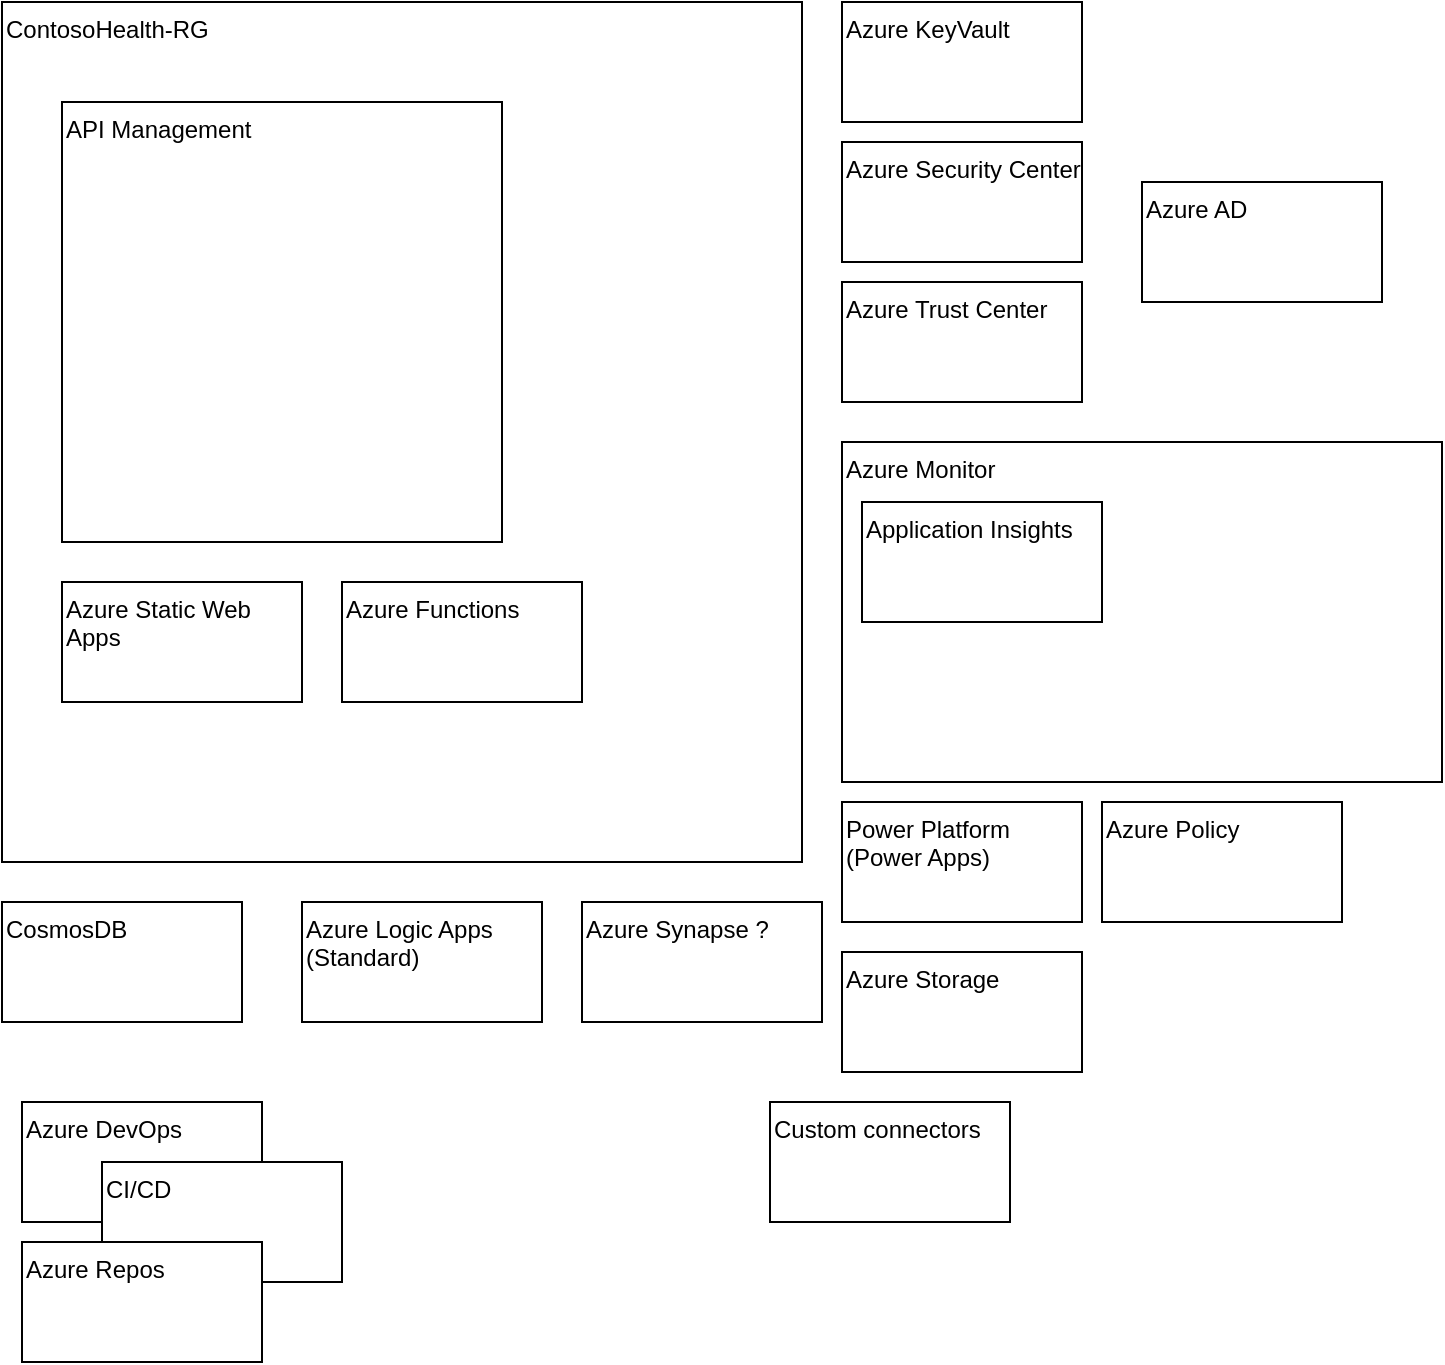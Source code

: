 <mxfile version="15.5.5" type="github">
  <diagram id="YL74b-OvVkHfxXyotu0a" name="Page-1">
    <mxGraphModel dx="1164" dy="859" grid="1" gridSize="10" guides="1" tooltips="1" connect="1" arrows="1" fold="1" page="1" pageScale="1" pageWidth="827" pageHeight="1169" math="0" shadow="0">
      <root>
        <mxCell id="0" />
        <mxCell id="1" parent="0" />
        <mxCell id="Dwtq7noT_pBlv85I4lxH-1" value="ContosoHealth-RG" style="rounded=0;whiteSpace=wrap;html=1;align=left;verticalAlign=top;" vertex="1" parent="1">
          <mxGeometry x="30" y="50" width="400" height="430" as="geometry" />
        </mxCell>
        <mxCell id="Dwtq7noT_pBlv85I4lxH-2" value="API Management" style="whiteSpace=wrap;html=1;aspect=fixed;verticalAlign=top;align=left;" vertex="1" parent="1">
          <mxGeometry x="60" y="100" width="220" height="220" as="geometry" />
        </mxCell>
        <mxCell id="Dwtq7noT_pBlv85I4lxH-4" value="Azure Static Web Apps" style="rounded=0;whiteSpace=wrap;html=1;align=left;verticalAlign=top;" vertex="1" parent="1">
          <mxGeometry x="60" y="340" width="120" height="60" as="geometry" />
        </mxCell>
        <mxCell id="Dwtq7noT_pBlv85I4lxH-5" value="Azure Functions" style="rounded=0;whiteSpace=wrap;html=1;align=left;verticalAlign=top;" vertex="1" parent="1">
          <mxGeometry x="200" y="340" width="120" height="60" as="geometry" />
        </mxCell>
        <mxCell id="Dwtq7noT_pBlv85I4lxH-6" value="Azure KeyVault" style="rounded=0;whiteSpace=wrap;html=1;align=left;verticalAlign=top;" vertex="1" parent="1">
          <mxGeometry x="450" y="50" width="120" height="60" as="geometry" />
        </mxCell>
        <mxCell id="Dwtq7noT_pBlv85I4lxH-10" value="Azure Monitor&lt;br&gt;" style="rounded=0;whiteSpace=wrap;html=1;align=left;verticalAlign=top;" vertex="1" parent="1">
          <mxGeometry x="450" y="270" width="300" height="170" as="geometry" />
        </mxCell>
        <mxCell id="Dwtq7noT_pBlv85I4lxH-7" value="Azure Security Center" style="rounded=0;whiteSpace=wrap;html=1;align=left;verticalAlign=top;" vertex="1" parent="1">
          <mxGeometry x="450" y="120" width="120" height="60" as="geometry" />
        </mxCell>
        <mxCell id="Dwtq7noT_pBlv85I4lxH-8" value="Azure Trust Center" style="rounded=0;whiteSpace=wrap;html=1;align=left;verticalAlign=top;" vertex="1" parent="1">
          <mxGeometry x="450" y="190" width="120" height="60" as="geometry" />
        </mxCell>
        <mxCell id="Dwtq7noT_pBlv85I4lxH-3" value="Application Insights" style="rounded=0;whiteSpace=wrap;html=1;align=left;verticalAlign=top;" vertex="1" parent="1">
          <mxGeometry x="460" y="300" width="120" height="60" as="geometry" />
        </mxCell>
        <mxCell id="Dwtq7noT_pBlv85I4lxH-11" value="Azure Policy&lt;br&gt;" style="rounded=0;whiteSpace=wrap;html=1;align=left;verticalAlign=top;" vertex="1" parent="1">
          <mxGeometry x="580" y="450" width="120" height="60" as="geometry" />
        </mxCell>
        <mxCell id="Dwtq7noT_pBlv85I4lxH-12" value="Power Platform (Power Apps)" style="rounded=0;whiteSpace=wrap;html=1;align=left;verticalAlign=top;" vertex="1" parent="1">
          <mxGeometry x="450" y="450" width="120" height="60" as="geometry" />
        </mxCell>
        <mxCell id="Dwtq7noT_pBlv85I4lxH-13" value="CosmosDB" style="rounded=0;whiteSpace=wrap;html=1;align=left;verticalAlign=top;" vertex="1" parent="1">
          <mxGeometry x="30" y="500" width="120" height="60" as="geometry" />
        </mxCell>
        <mxCell id="Dwtq7noT_pBlv85I4lxH-14" value="Azure Synapse ?" style="rounded=0;whiteSpace=wrap;html=1;align=left;verticalAlign=top;" vertex="1" parent="1">
          <mxGeometry x="320" y="500" width="120" height="60" as="geometry" />
        </mxCell>
        <mxCell id="Dwtq7noT_pBlv85I4lxH-15" value="Azure Logic Apps&lt;br&gt;(Standard)" style="rounded=0;whiteSpace=wrap;html=1;align=left;verticalAlign=top;" vertex="1" parent="1">
          <mxGeometry x="180" y="500" width="120" height="60" as="geometry" />
        </mxCell>
        <mxCell id="Dwtq7noT_pBlv85I4lxH-16" value="Custom connectors&lt;br&gt;" style="rounded=0;whiteSpace=wrap;html=1;align=left;verticalAlign=top;" vertex="1" parent="1">
          <mxGeometry x="414" y="600" width="120" height="60" as="geometry" />
        </mxCell>
        <mxCell id="Dwtq7noT_pBlv85I4lxH-17" value="Azure DevOps&lt;br&gt;" style="rounded=0;whiteSpace=wrap;html=1;align=left;verticalAlign=top;" vertex="1" parent="1">
          <mxGeometry x="40" y="600" width="120" height="60" as="geometry" />
        </mxCell>
        <mxCell id="Dwtq7noT_pBlv85I4lxH-18" value="CI/CD" style="rounded=0;whiteSpace=wrap;html=1;align=left;verticalAlign=top;" vertex="1" parent="1">
          <mxGeometry x="80" y="630" width="120" height="60" as="geometry" />
        </mxCell>
        <mxCell id="Dwtq7noT_pBlv85I4lxH-19" value="Azure Repos" style="rounded=0;whiteSpace=wrap;html=1;align=left;verticalAlign=top;" vertex="1" parent="1">
          <mxGeometry x="40" y="670" width="120" height="60" as="geometry" />
        </mxCell>
        <mxCell id="Dwtq7noT_pBlv85I4lxH-20" value="Azure AD&lt;br&gt;" style="rounded=0;whiteSpace=wrap;html=1;align=left;verticalAlign=top;" vertex="1" parent="1">
          <mxGeometry x="600" y="140" width="120" height="60" as="geometry" />
        </mxCell>
        <mxCell id="Dwtq7noT_pBlv85I4lxH-21" value="Azure Storage&lt;br&gt;" style="rounded=0;whiteSpace=wrap;html=1;align=left;verticalAlign=top;" vertex="1" parent="1">
          <mxGeometry x="450" y="525" width="120" height="60" as="geometry" />
        </mxCell>
      </root>
    </mxGraphModel>
  </diagram>
</mxfile>
